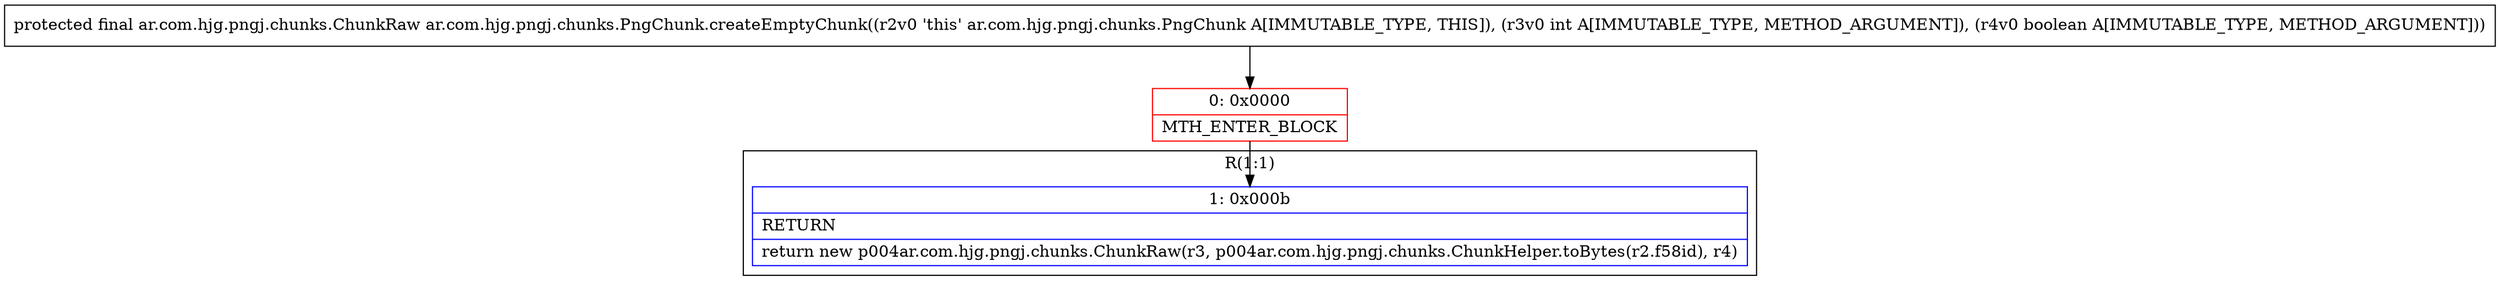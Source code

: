 digraph "CFG forar.com.hjg.pngj.chunks.PngChunk.createEmptyChunk(IZ)Lar\/com\/hjg\/pngj\/chunks\/ChunkRaw;" {
subgraph cluster_Region_1748551454 {
label = "R(1:1)";
node [shape=record,color=blue];
Node_1 [shape=record,label="{1\:\ 0x000b|RETURN\l|return new p004ar.com.hjg.pngj.chunks.ChunkRaw(r3, p004ar.com.hjg.pngj.chunks.ChunkHelper.toBytes(r2.f58id), r4)\l}"];
}
Node_0 [shape=record,color=red,label="{0\:\ 0x0000|MTH_ENTER_BLOCK\l}"];
MethodNode[shape=record,label="{protected final ar.com.hjg.pngj.chunks.ChunkRaw ar.com.hjg.pngj.chunks.PngChunk.createEmptyChunk((r2v0 'this' ar.com.hjg.pngj.chunks.PngChunk A[IMMUTABLE_TYPE, THIS]), (r3v0 int A[IMMUTABLE_TYPE, METHOD_ARGUMENT]), (r4v0 boolean A[IMMUTABLE_TYPE, METHOD_ARGUMENT])) }"];
MethodNode -> Node_0;
Node_0 -> Node_1;
}


